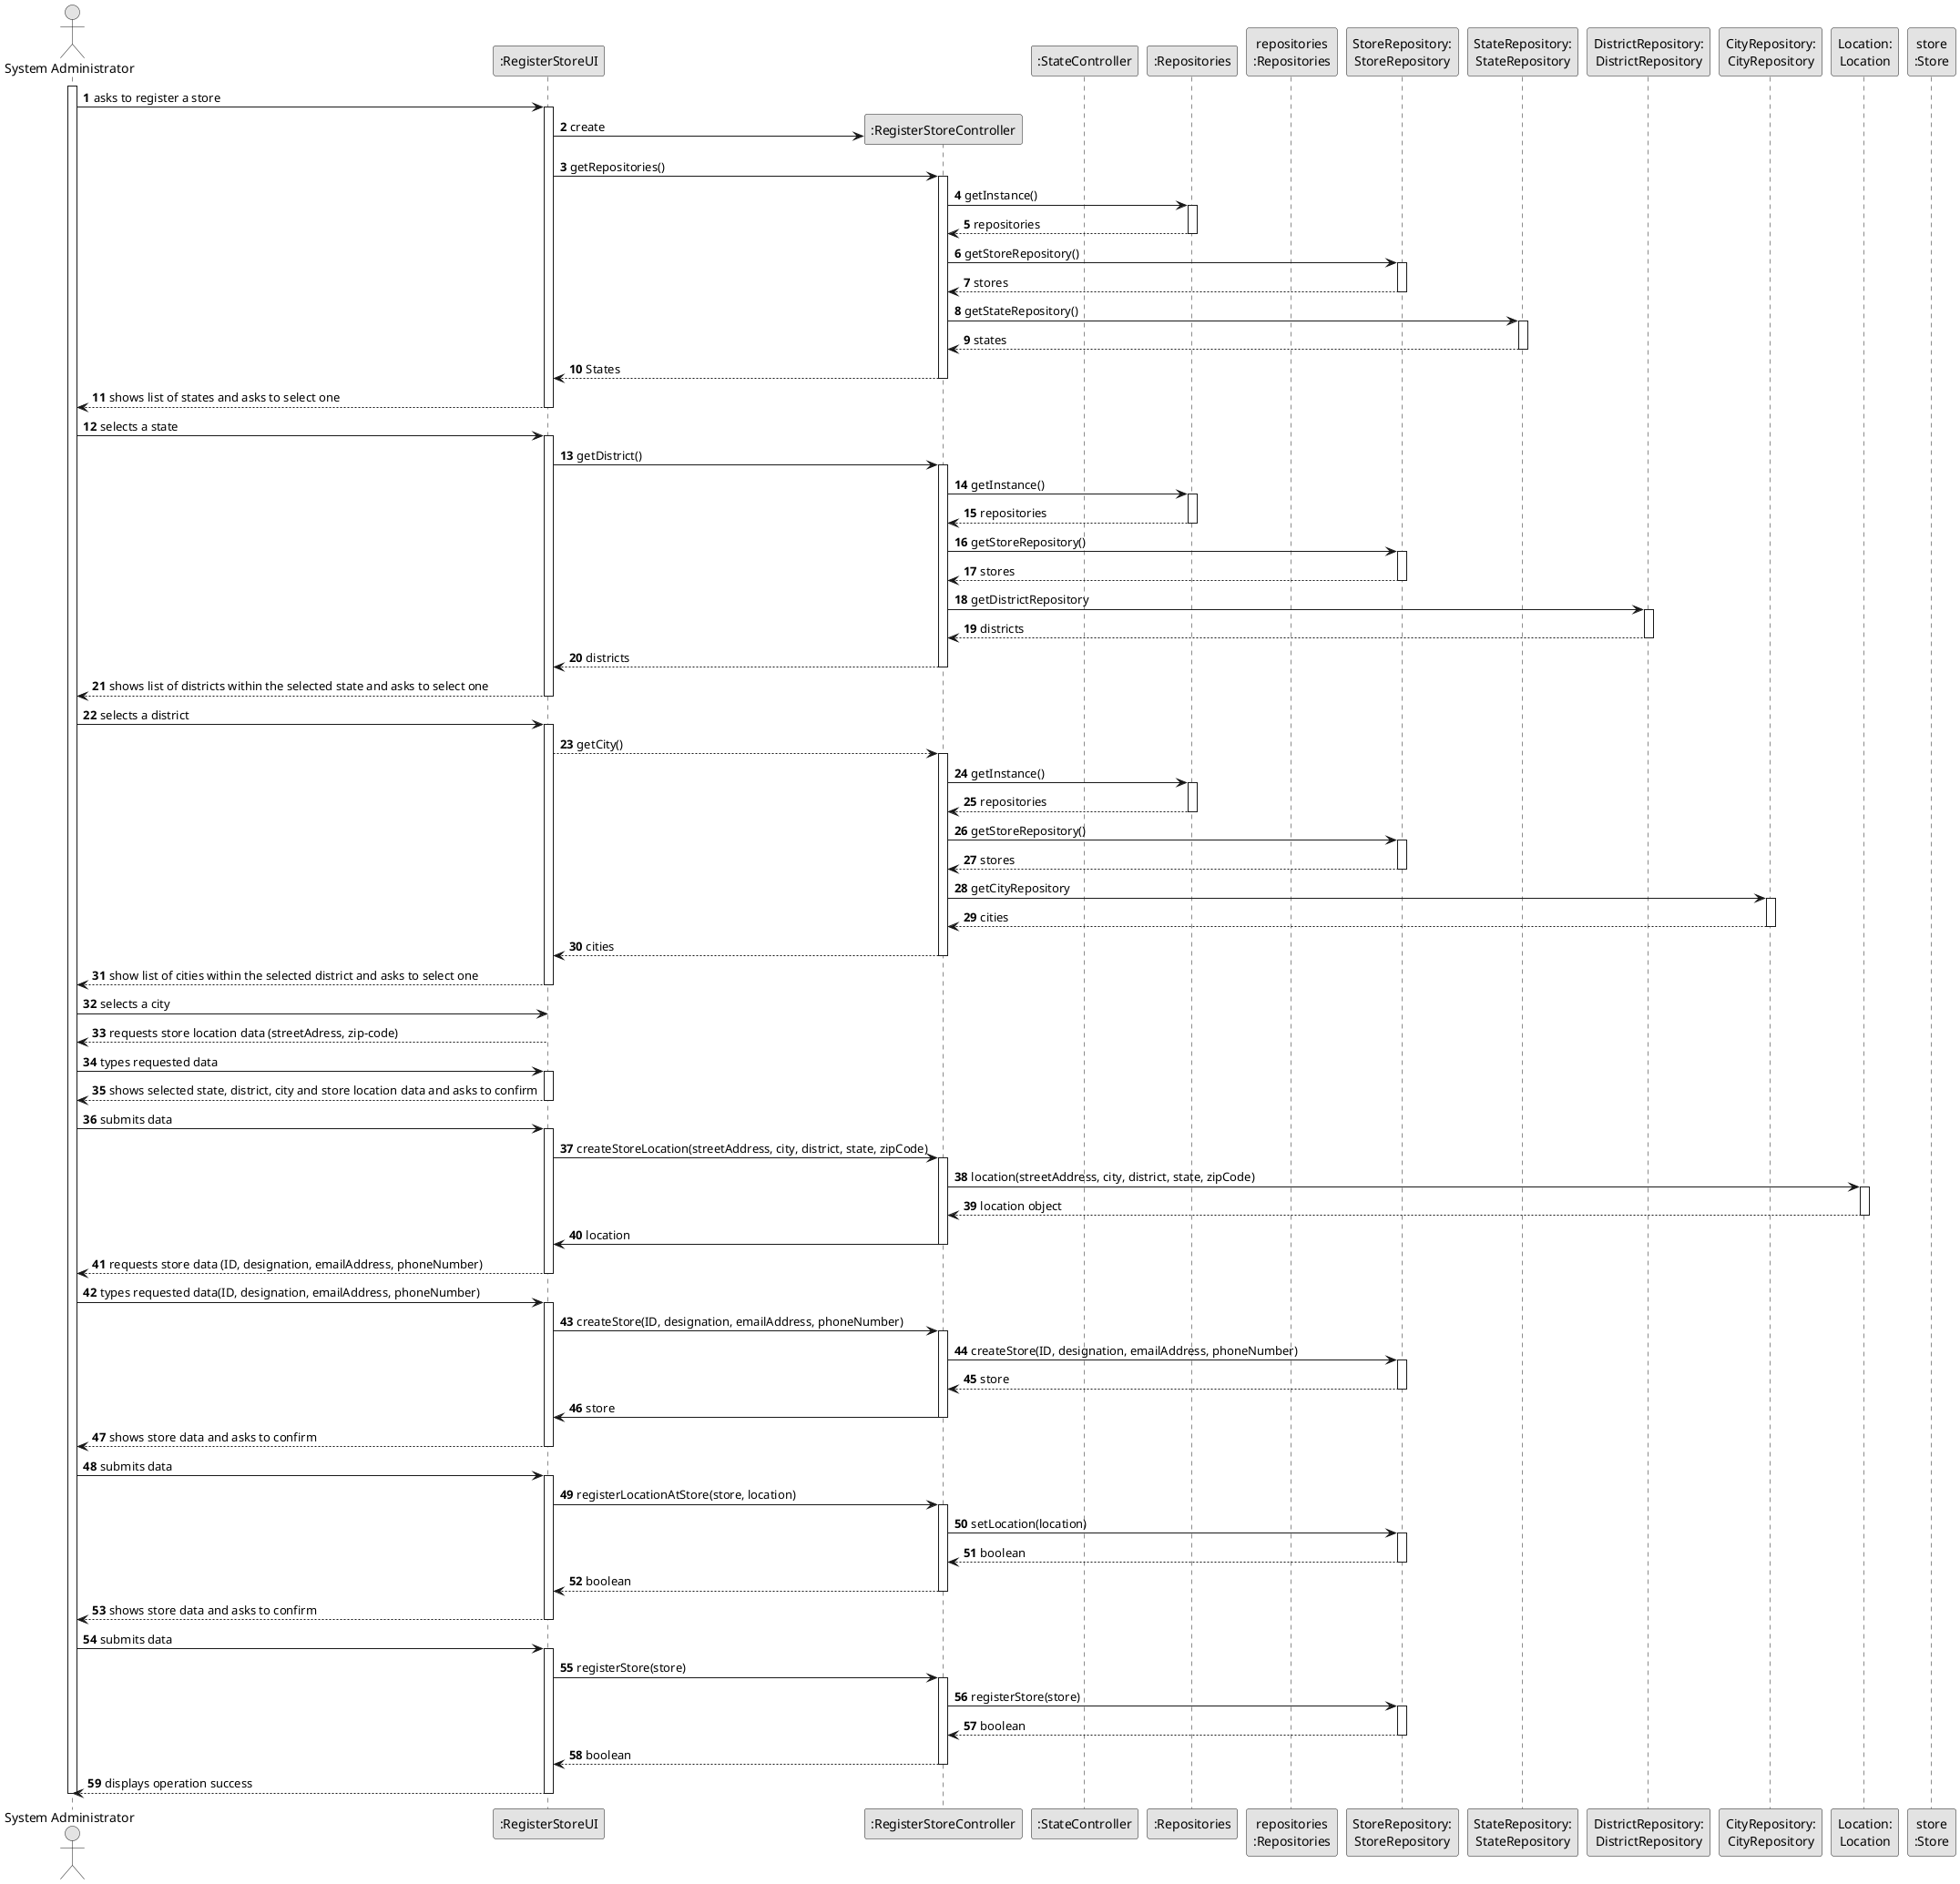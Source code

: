 @startuml
skinparam monochrome true
skinparam packageStyle rectangle
skinparam shadowing false

autonumber

'hide footbox
actor "System Administrator" as ADM
participant ":RegisterStoreUI" as UI
participant ":RegisterStoreController" as STRCTRL
participant ":StateController" as STCTRL
participant ":Repositories" as RepositorySingleton
participant "repositories\n:Repositories" as PLAT
participant "StoreRepository:\nStoreRepository" as StoreRepository
participant "StateRepository:\nStateRepository" as StateRepository
participant "DistrictRepository:\nDistrictRepository" as DistrictRepository
participant "CityRepository:\nCityRepository" as CityRepository
participant "Location:\nLocation" as Location
'participant ":ApplicationSession" as _APP
'participant "appSession\n:ApplicationSession" as APP
'participant "currentSession\n:UserSession" as SESSAO
'participant "organizationRepository:\nOrganizationRepository" as OrganizationRepository
'participant "organization\n:Organization" as ORG
participant "store\n:Store" as Store

activate ADM

        ADM -> UI : asks to register a store

        activate UI

'            UI --> ADM : requests data (reference, description,  informal \n description, technical description, duration, cost)
            'create CTRL
            UI -> STRCTRL** : create

            UI -> STRCTRL : getRepositories()
            activate STRCTRL

                    STRCTRL -> RepositorySingleton : getInstance()
                    activate RepositorySingleton

                    RepositorySingleton --> STRCTRL: repositories
                    deactivate RepositorySingleton

                    STRCTRL -> StoreRepository : getStoreRepository()
                    activate StoreRepository

                    StoreRepository --> STRCTRL : stores
                    deactivate StoreRepository

                    STRCTRL -> StateRepository : getStateRepository()
                    activate StateRepository

                    StateRepository --> STRCTRL : states
                    deactivate StateRepository

            STRCTRL --> UI : States
            deactivate STRCTRL

            UI --> ADM : shows list of states and asks to select one
            deactivate UI

            ADM -> UI : selects a state
            activate UI

            UI -> STRCTRL : getDistrict()
            activate STRCTRL

                    STRCTRL -> RepositorySingleton : getInstance()
                    activate RepositorySingleton

                    RepositorySingleton --> STRCTRL: repositories
                    deactivate RepositorySingleton

                    STRCTRL -> StoreRepository : getStoreRepository()
                    activate StoreRepository

                    StoreRepository --> STRCTRL : stores
                    deactivate StoreRepository

                    STRCTRL -> DistrictRepository : getDistrictRepository
                    activate DistrictRepository

                    DistrictRepository --> STRCTRL : districts
                    deactivate DistrictRepository


            STRCTRL --> UI : districts
            deactivate STRCTRL

            UI --> ADM : shows list of districts within the selected state and asks to select one
            deactivate UI

            ADM -> UI : selects a district
            activate UI

            UI --> STRCTRL : getCity()
            activate STRCTRL

                STRCTRL -> RepositorySingleton : getInstance()
                activate RepositorySingleton

                RepositorySingleton --> STRCTRL: repositories
                deactivate RepositorySingleton

                STRCTRL -> StoreRepository : getStoreRepository()
                activate StoreRepository

                StoreRepository --> STRCTRL : stores
                deactivate StoreRepository

                STRCTRL -> CityRepository : getCityRepository
                activate CityRepository

                CityRepository --> STRCTRL : cities
                deactivate CityRepository

            STRCTRL --> UI : cities
            deactivate STRCTRL

            UI --> ADM : show list of cities within the selected district and asks to select one
            deactivate UI

            ADM -> UI: selects a city

            UI --> ADM : requests store location data (streetAdress, zip-code)
            deactivate UI

            ADM -> UI : types requested data
            activate UI

            UI --> ADM : shows selected state, district, city and store location data and asks to confirm
            deactivate UI

            ADM -> UI : submits data
            activate UI

                    UI -> STRCTRL :createStoreLocation(streetAddress, city, district, state, zipCode)
                    activate STRCTRL

                    STRCTRL -> Location : location(streetAddress, city, district, state, zipCode)
                    activate Location

                    Location --> STRCTRL : location object
                    deactivate Location

                    STRCTRL -> UI : location
                    deactivate STRCTRL

            UI --> ADM : requests store data (ID, designation, emailAddress, phoneNumber)
            deactivate UI

            ADM -> UI : types requested data(ID, designation, emailAddress, phoneNumber)
            activate UI

                                UI -> STRCTRL :createStore(ID, designation, emailAddress, phoneNumber)
                                activate STRCTRL

                                STRCTRL -> StoreRepository : createStore(ID, designation, emailAddress, phoneNumber)
                                activate StoreRepository

                                StoreRepository --> STRCTRL : store
                                deactivate StoreRepository

                                STRCTRL -> UI : store
                                deactivate STRCTRL


            UI --> ADM : shows store data and asks to confirm
            deactivate UI

            ADM -> UI : submits data
            activate UI

                UI -> STRCTRL : registerLocationAtStore(store, location)
                activate STRCTRL

                STRCTRL -> StoreRepository : setLocation(location)
                activate StoreRepository

                StoreRepository --> STRCTRL : boolean
                deactivate StoreRepository

                STRCTRL --> UI : boolean
                deactivate STRCTRL

                UI --> ADM : shows store data and asks to confirm
                deactivate UI

                ADM -> UI : submits data
                activate UI

                UI -> STRCTRL : registerStore(store)
                activate STRCTRL


                STRCTRL -> StoreRepository : registerStore(store)
                activate StoreRepository

                StoreRepository --> STRCTRL : boolean
                deactivate StoreRepository

                STRCTRL --> UI : boolean
                deactivate STRCTRL

                UI --> ADM : displays operation success
                deactivate UI

           deactivate UI

deactivate ADM

@enduml